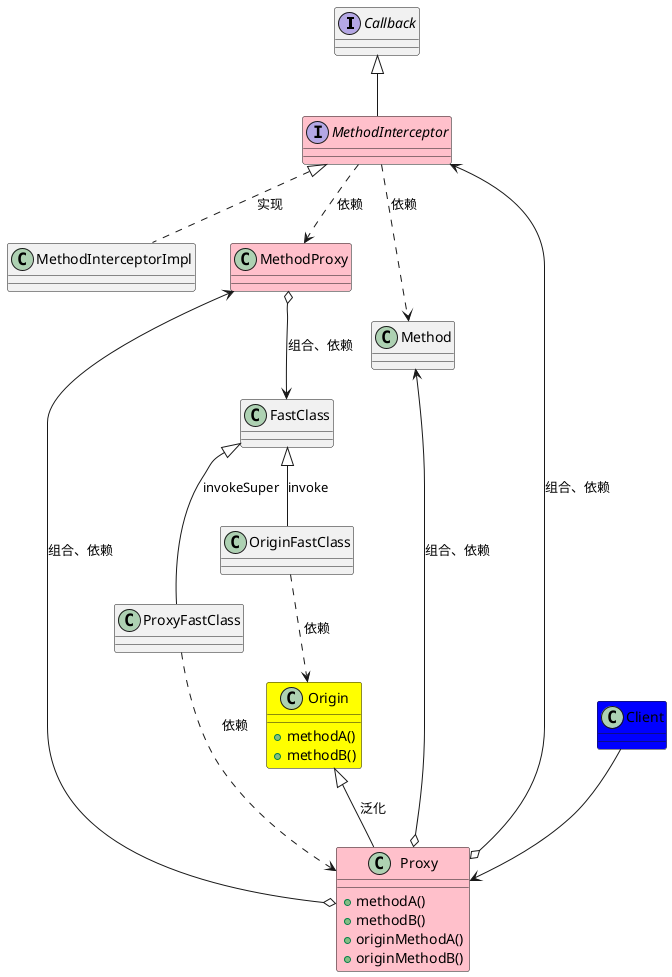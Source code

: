 @startuml
'https://plantuml.com/class-diagram
'MethodProxy 中包含了：
'   原方法名对应方法的签名 和 生成方法名对应方法的签名
'   原方法名对应方法的索引 和 生成方法名对应方法的索引
'   被代理类class对象、代理类class对象

'调用 proxy 的方法时，决定了 传入拦截器 的 MethodProxy。
'因此，只要知道了对应的 MethodProxy，就可以同时知道 原方法名、生成方法名 的索引及签名
'通常，代理方法 methodA、methodB 供外部调用，内部生成方法 CGLIB${xxx}${num} 供内部调用

interface Callback
interface MethodInterceptor #pink extends Callback
class MethodInterceptorImpl


class Proxy  #pink {
    + methodA()
    + methodB()
    + originMethodA()
    + originMethodB()
}

class Origin #yellow{
    + methodA()
    + methodB()
}
class Client #blue
class MethodProxy #pink
class FastClass #pink
class ProxyFastClass
class FastClass
class OriginFastClass

class Method

MethodInterceptor <|.. MethodInterceptorImpl : 实现
Proxy o--> MethodInterceptor : 组合、依赖
MethodProxy o--> FastClass : 组合、依赖
MethodInterceptor ..> MethodProxy : 依赖
MethodInterceptor ..> Method : 依赖
Proxy o--> MethodProxy : 组合、依赖
Method <--o Proxy : 组合、依赖
Origin <|-- Proxy : 泛化
OriginFastClass ..> Origin : 依赖
ProxyFastClass ..> Proxy : 依赖
FastClass <|-- ProxyFastClass : invokeSuper
FastClass <|-- OriginFastClass : invoke

Client --> Proxy

@enduml